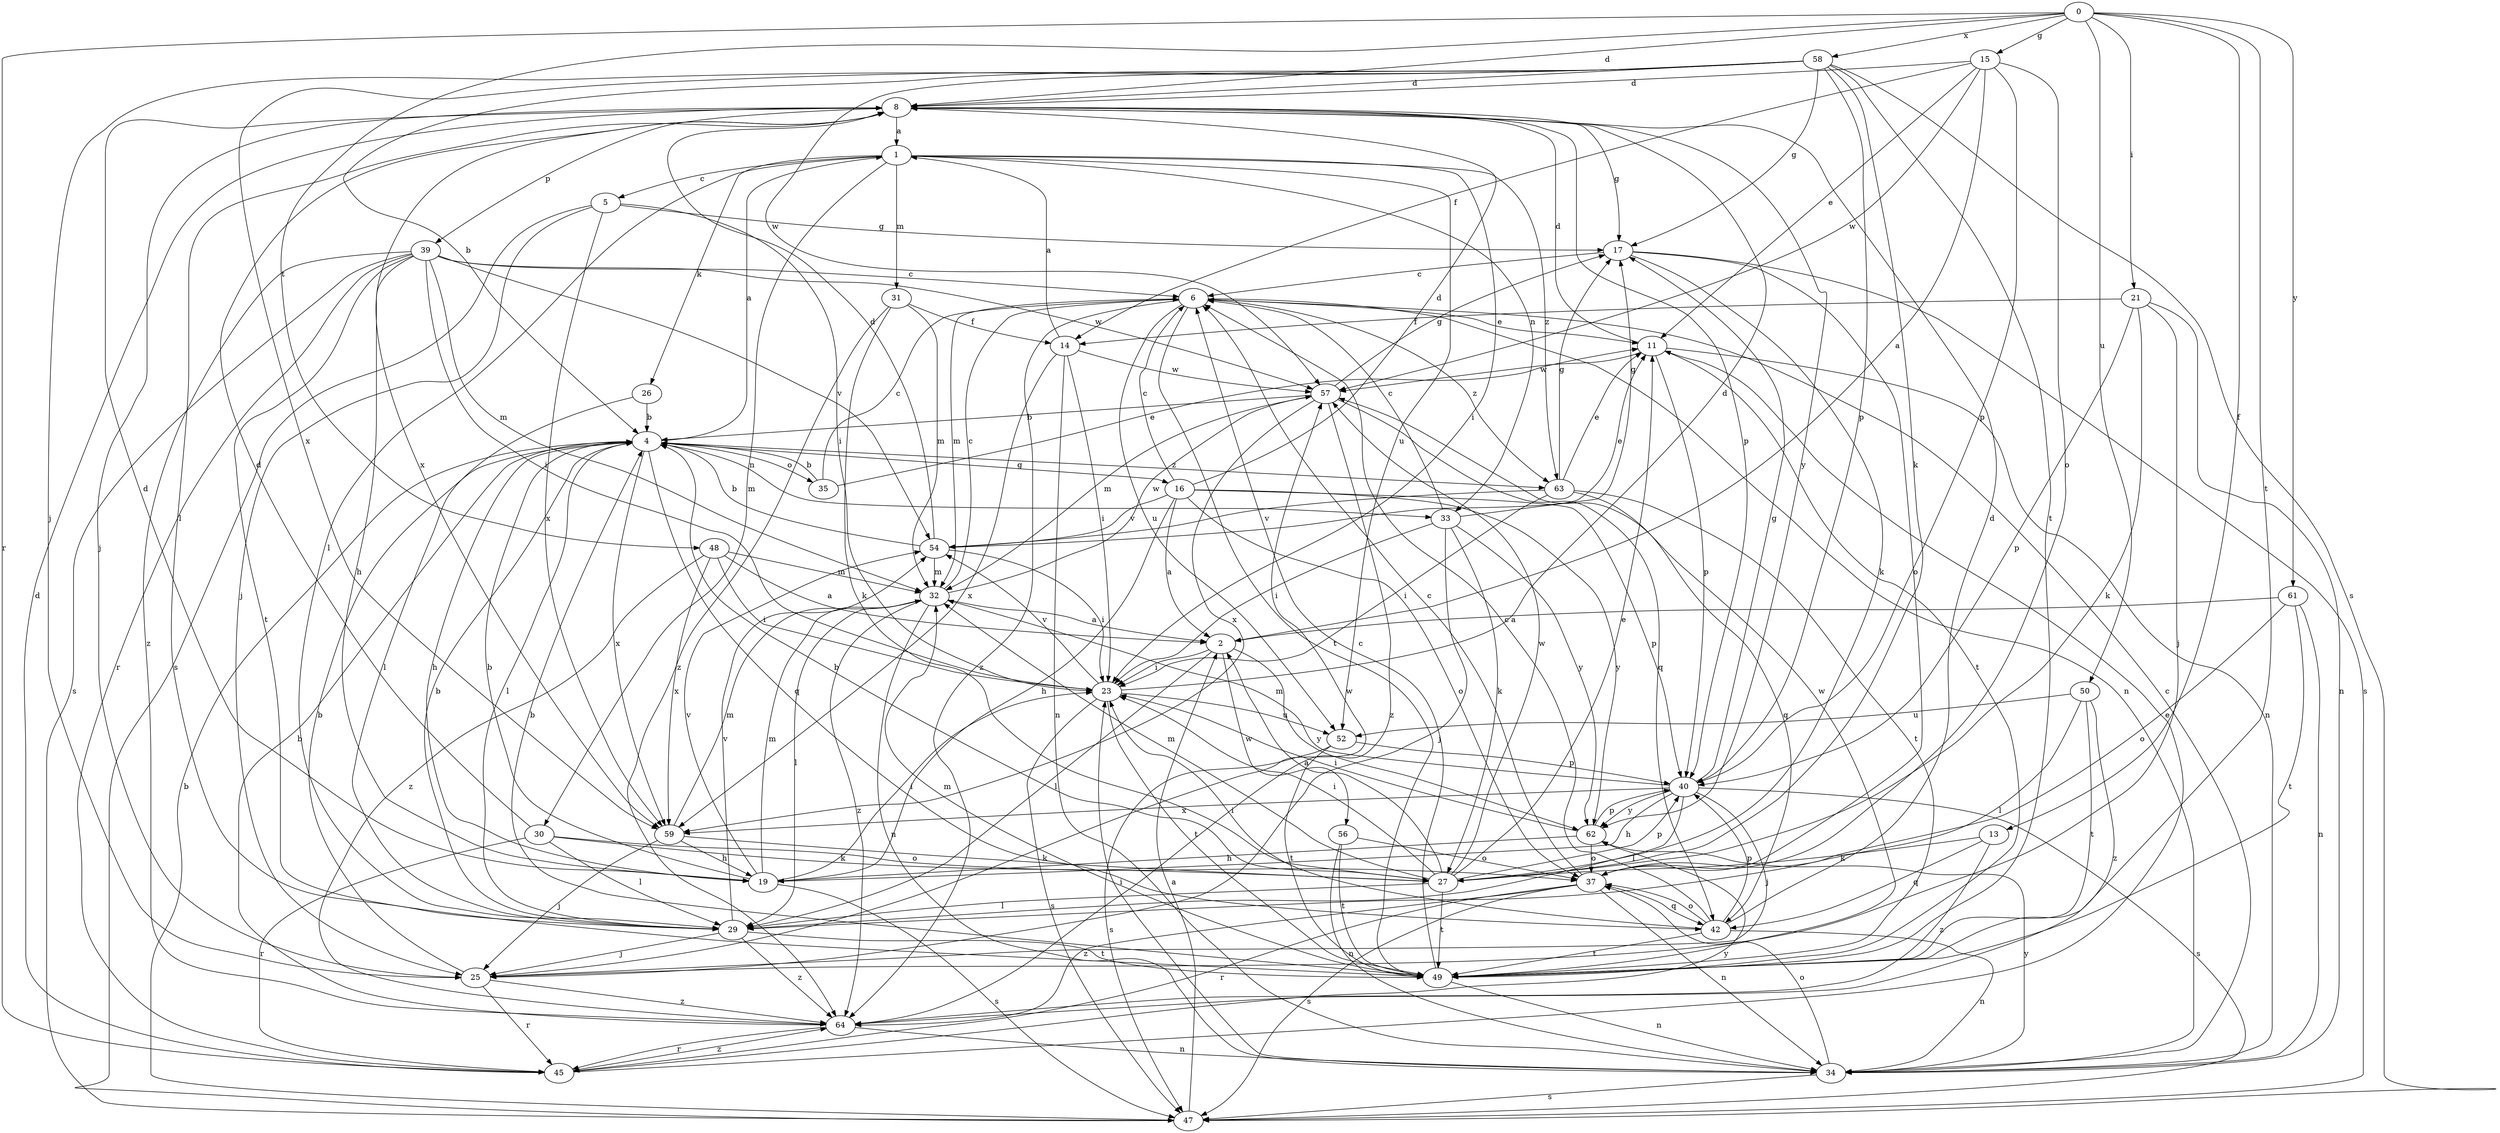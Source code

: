 strict digraph  {
0;
1;
2;
4;
5;
6;
8;
11;
13;
14;
15;
16;
17;
19;
21;
23;
25;
26;
27;
29;
30;
31;
32;
33;
34;
35;
37;
39;
40;
42;
45;
47;
48;
49;
50;
52;
54;
56;
57;
58;
59;
61;
62;
63;
64;
0 -> 8  [label=d];
0 -> 13  [label=f];
0 -> 15  [label=g];
0 -> 21  [label=i];
0 -> 45  [label=r];
0 -> 48  [label=t];
0 -> 49  [label=t];
0 -> 50  [label=u];
0 -> 58  [label=x];
0 -> 61  [label=y];
1 -> 5  [label=c];
1 -> 23  [label=i];
1 -> 26  [label=k];
1 -> 29  [label=l];
1 -> 30  [label=m];
1 -> 31  [label=m];
1 -> 33  [label=n];
1 -> 52  [label=u];
1 -> 63  [label=z];
2 -> 23  [label=i];
2 -> 29  [label=l];
2 -> 56  [label=w];
2 -> 62  [label=y];
4 -> 1  [label=a];
4 -> 16  [label=g];
4 -> 19  [label=h];
4 -> 29  [label=l];
4 -> 33  [label=n];
4 -> 35  [label=o];
4 -> 42  [label=q];
4 -> 59  [label=x];
4 -> 63  [label=z];
5 -> 17  [label=g];
5 -> 23  [label=i];
5 -> 25  [label=j];
5 -> 47  [label=s];
5 -> 59  [label=x];
6 -> 11  [label=e];
6 -> 32  [label=m];
6 -> 34  [label=n];
6 -> 49  [label=t];
6 -> 52  [label=u];
6 -> 63  [label=z];
6 -> 64  [label=z];
8 -> 1  [label=a];
8 -> 17  [label=g];
8 -> 25  [label=j];
8 -> 29  [label=l];
8 -> 39  [label=p];
8 -> 40  [label=p];
8 -> 59  [label=x];
8 -> 62  [label=y];
11 -> 8  [label=d];
11 -> 34  [label=n];
11 -> 40  [label=p];
11 -> 49  [label=t];
11 -> 57  [label=w];
13 -> 27  [label=k];
13 -> 42  [label=q];
13 -> 64  [label=z];
14 -> 1  [label=a];
14 -> 23  [label=i];
14 -> 34  [label=n];
14 -> 57  [label=w];
14 -> 59  [label=x];
15 -> 2  [label=a];
15 -> 8  [label=d];
15 -> 11  [label=e];
15 -> 14  [label=f];
15 -> 37  [label=o];
15 -> 40  [label=p];
15 -> 57  [label=w];
16 -> 2  [label=a];
16 -> 6  [label=c];
16 -> 8  [label=d];
16 -> 19  [label=h];
16 -> 37  [label=o];
16 -> 40  [label=p];
16 -> 54  [label=v];
16 -> 62  [label=y];
17 -> 6  [label=c];
17 -> 27  [label=k];
17 -> 37  [label=o];
17 -> 47  [label=s];
19 -> 4  [label=b];
19 -> 8  [label=d];
19 -> 23  [label=i];
19 -> 32  [label=m];
19 -> 47  [label=s];
19 -> 54  [label=v];
21 -> 14  [label=f];
21 -> 25  [label=j];
21 -> 27  [label=k];
21 -> 34  [label=n];
21 -> 40  [label=p];
23 -> 8  [label=d];
23 -> 47  [label=s];
23 -> 49  [label=t];
23 -> 52  [label=u];
23 -> 54  [label=v];
25 -> 4  [label=b];
25 -> 45  [label=r];
25 -> 57  [label=w];
25 -> 64  [label=z];
26 -> 4  [label=b];
26 -> 29  [label=l];
27 -> 2  [label=a];
27 -> 4  [label=b];
27 -> 11  [label=e];
27 -> 23  [label=i];
27 -> 29  [label=l];
27 -> 32  [label=m];
27 -> 40  [label=p];
27 -> 49  [label=t];
27 -> 57  [label=w];
29 -> 4  [label=b];
29 -> 25  [label=j];
29 -> 49  [label=t];
29 -> 54  [label=v];
29 -> 64  [label=z];
30 -> 8  [label=d];
30 -> 27  [label=k];
30 -> 29  [label=l];
30 -> 37  [label=o];
30 -> 45  [label=r];
31 -> 14  [label=f];
31 -> 27  [label=k];
31 -> 32  [label=m];
31 -> 64  [label=z];
32 -> 2  [label=a];
32 -> 6  [label=c];
32 -> 29  [label=l];
32 -> 34  [label=n];
32 -> 57  [label=w];
32 -> 64  [label=z];
33 -> 6  [label=c];
33 -> 17  [label=g];
33 -> 23  [label=i];
33 -> 25  [label=j];
33 -> 27  [label=k];
33 -> 62  [label=y];
34 -> 6  [label=c];
34 -> 23  [label=i];
34 -> 37  [label=o];
34 -> 47  [label=s];
34 -> 62  [label=y];
35 -> 4  [label=b];
35 -> 6  [label=c];
35 -> 11  [label=e];
37 -> 6  [label=c];
37 -> 34  [label=n];
37 -> 42  [label=q];
37 -> 45  [label=r];
37 -> 47  [label=s];
37 -> 64  [label=z];
39 -> 6  [label=c];
39 -> 19  [label=h];
39 -> 23  [label=i];
39 -> 32  [label=m];
39 -> 45  [label=r];
39 -> 47  [label=s];
39 -> 49  [label=t];
39 -> 54  [label=v];
39 -> 57  [label=w];
39 -> 64  [label=z];
40 -> 17  [label=g];
40 -> 19  [label=h];
40 -> 25  [label=j];
40 -> 29  [label=l];
40 -> 32  [label=m];
40 -> 47  [label=s];
40 -> 59  [label=x];
40 -> 62  [label=y];
42 -> 6  [label=c];
42 -> 8  [label=d];
42 -> 23  [label=i];
42 -> 34  [label=n];
42 -> 37  [label=o];
42 -> 40  [label=p];
42 -> 49  [label=t];
45 -> 8  [label=d];
45 -> 11  [label=e];
45 -> 62  [label=y];
45 -> 64  [label=z];
47 -> 2  [label=a];
47 -> 4  [label=b];
48 -> 2  [label=a];
48 -> 23  [label=i];
48 -> 32  [label=m];
48 -> 59  [label=x];
48 -> 64  [label=z];
49 -> 4  [label=b];
49 -> 6  [label=c];
49 -> 32  [label=m];
49 -> 34  [label=n];
49 -> 57  [label=w];
50 -> 29  [label=l];
50 -> 49  [label=t];
50 -> 52  [label=u];
50 -> 64  [label=z];
52 -> 40  [label=p];
52 -> 47  [label=s];
52 -> 49  [label=t];
54 -> 4  [label=b];
54 -> 8  [label=d];
54 -> 11  [label=e];
54 -> 23  [label=i];
54 -> 32  [label=m];
56 -> 34  [label=n];
56 -> 37  [label=o];
56 -> 49  [label=t];
57 -> 4  [label=b];
57 -> 17  [label=g];
57 -> 32  [label=m];
57 -> 42  [label=q];
57 -> 59  [label=x];
57 -> 64  [label=z];
58 -> 4  [label=b];
58 -> 8  [label=d];
58 -> 17  [label=g];
58 -> 25  [label=j];
58 -> 27  [label=k];
58 -> 40  [label=p];
58 -> 47  [label=s];
58 -> 49  [label=t];
58 -> 57  [label=w];
58 -> 59  [label=x];
59 -> 19  [label=h];
59 -> 25  [label=j];
59 -> 27  [label=k];
59 -> 32  [label=m];
61 -> 2  [label=a];
61 -> 34  [label=n];
61 -> 37  [label=o];
61 -> 49  [label=t];
62 -> 19  [label=h];
62 -> 23  [label=i];
62 -> 37  [label=o];
62 -> 40  [label=p];
63 -> 11  [label=e];
63 -> 17  [label=g];
63 -> 23  [label=i];
63 -> 42  [label=q];
63 -> 49  [label=t];
63 -> 54  [label=v];
64 -> 4  [label=b];
64 -> 34  [label=n];
64 -> 45  [label=r];
}
